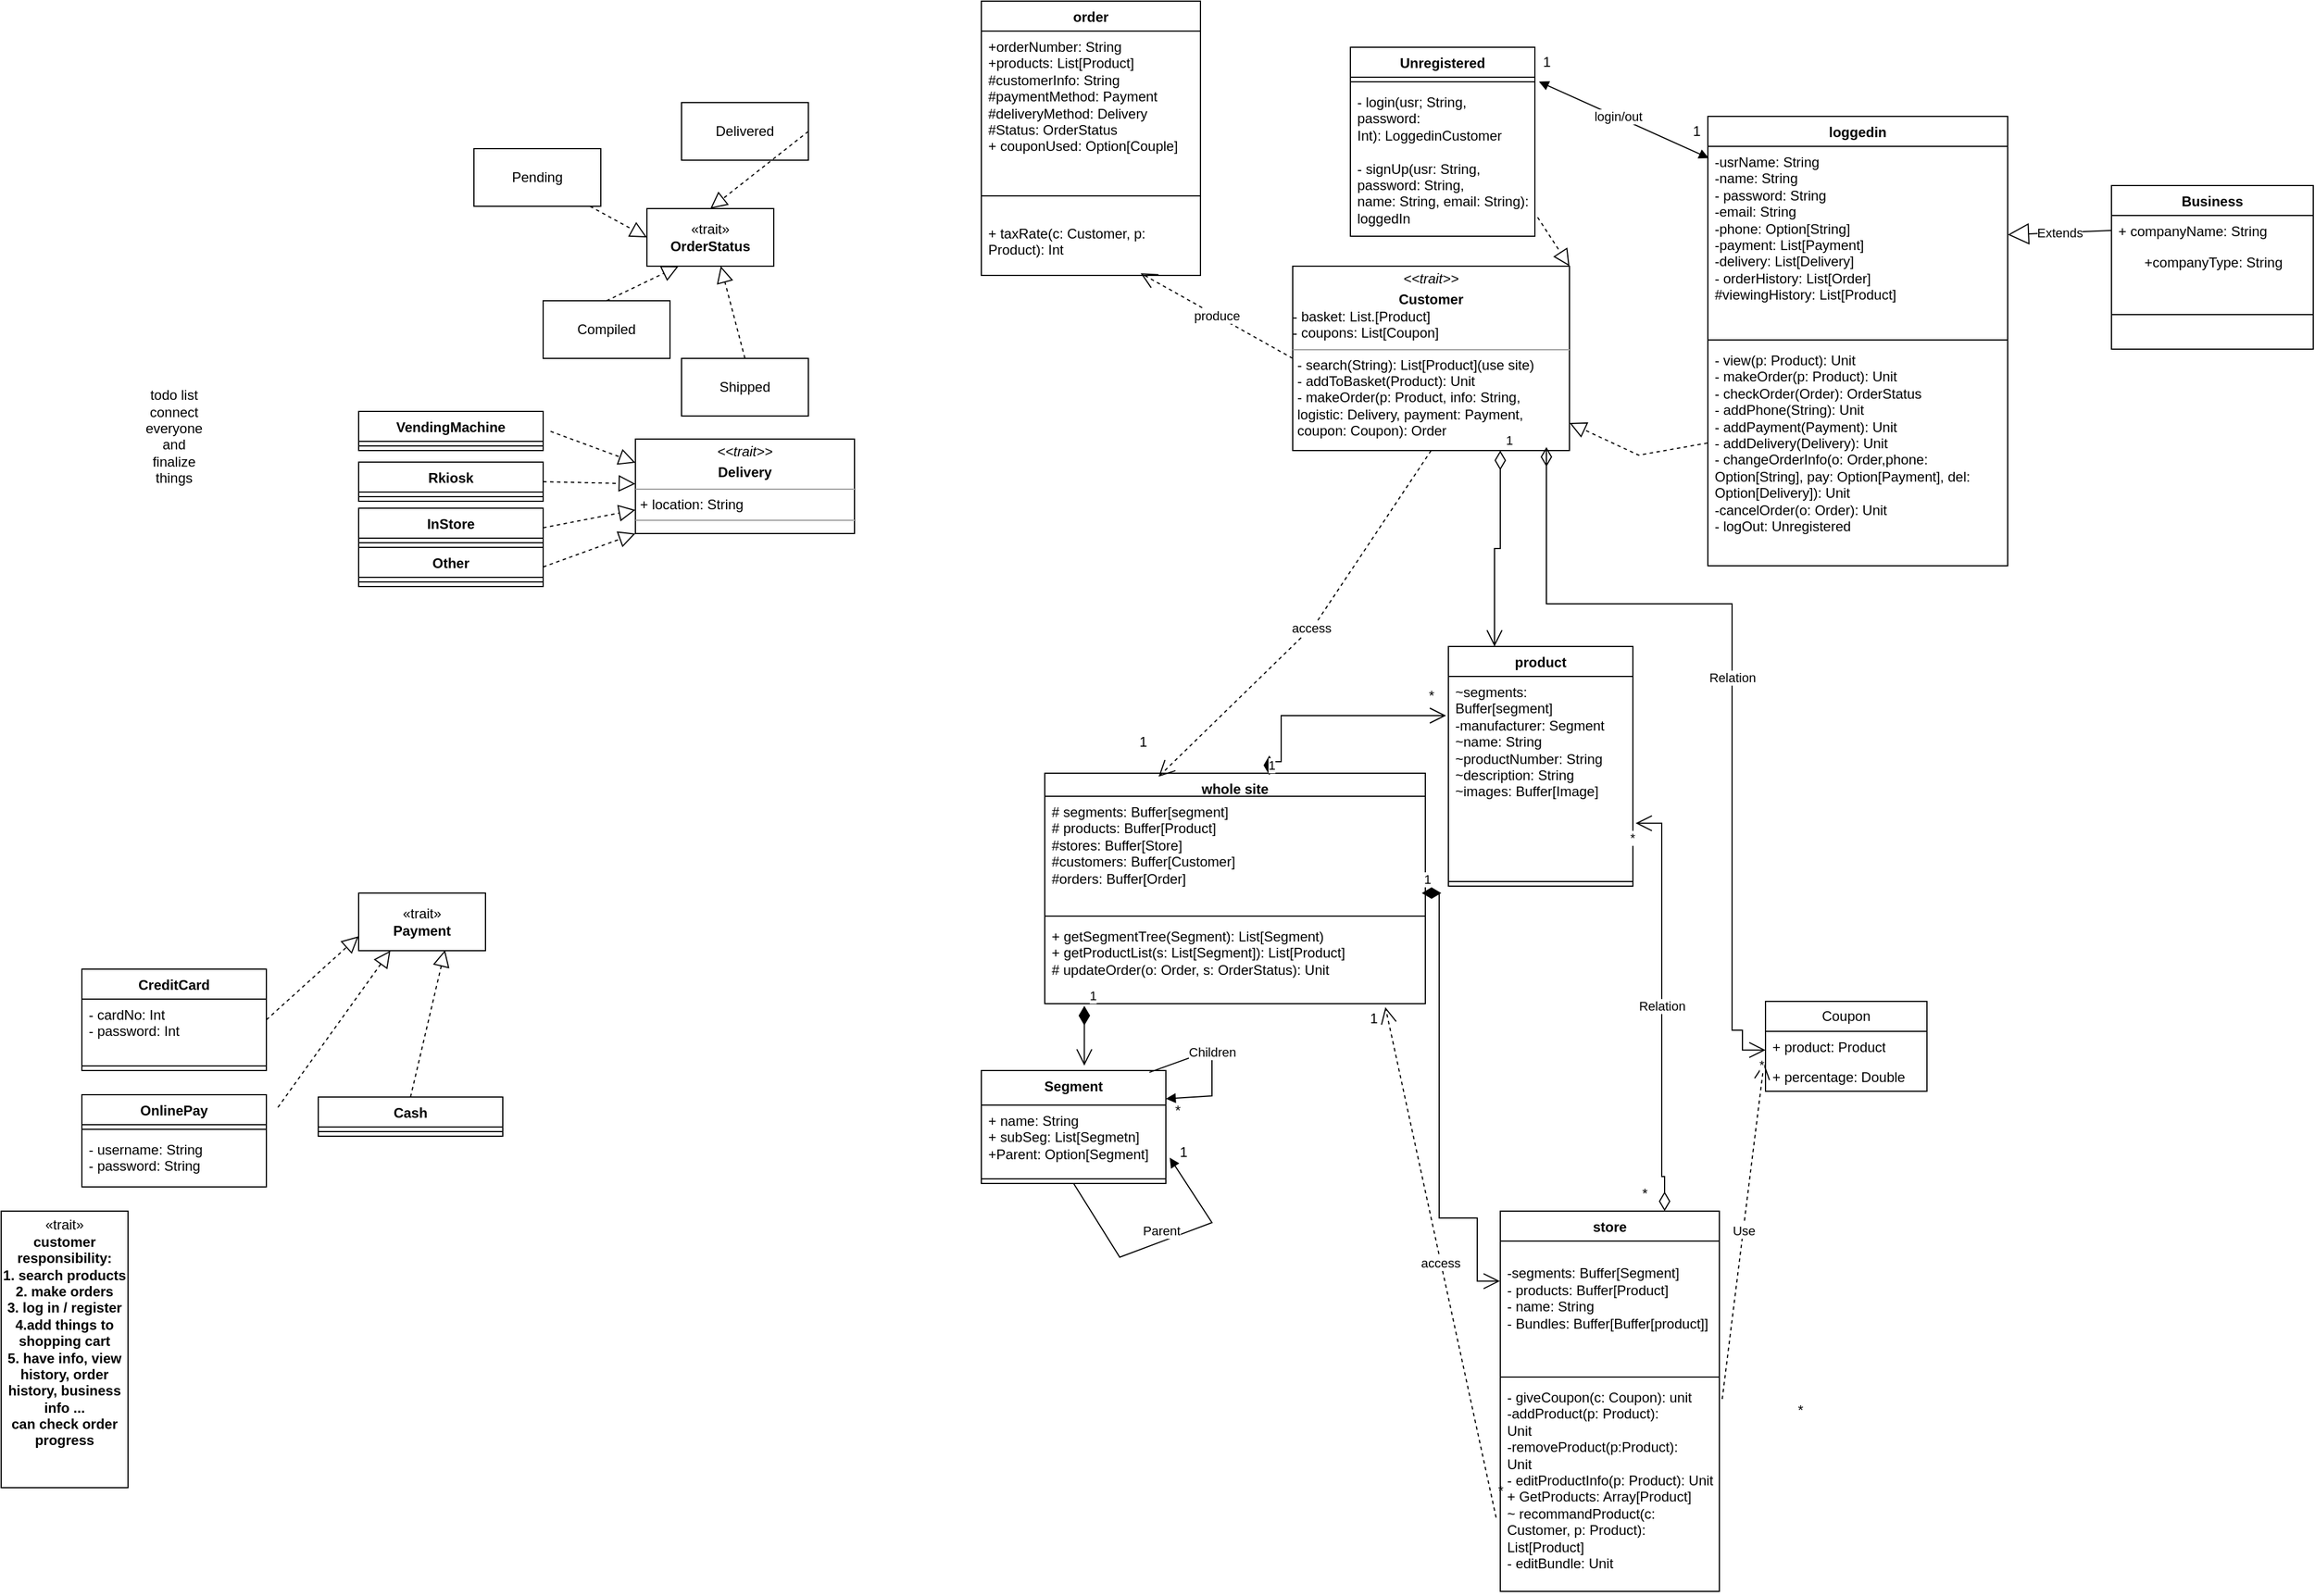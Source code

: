 <mxfile version="23.1.0" type="github">
  <diagram name="Page-1" id="AQnmTH0_qh68zYkQemqw">
    <mxGraphModel dx="1686" dy="1806" grid="1" gridSize="10" guides="1" tooltips="1" connect="1" arrows="1" fold="1" page="1" pageScale="1" pageWidth="850" pageHeight="1400" math="0" shadow="0">
      <root>
        <mxCell id="0" />
        <mxCell id="1" parent="0" />
        <mxCell id="zyU8qcK_vowsJ__0V0aZ-6" value="whole site" style="swimlane;fontStyle=1;align=center;verticalAlign=top;childLayout=stackLayout;horizontal=1;startSize=20;horizontalStack=0;resizeParent=1;resizeParentMax=0;resizeLast=0;collapsible=1;marginBottom=0;whiteSpace=wrap;html=1;" parent="1" vertex="1">
          <mxGeometry x="75" y="370" width="330" height="200" as="geometry" />
        </mxCell>
        <mxCell id="zyU8qcK_vowsJ__0V0aZ-7" value="&lt;div&gt;# segments: Buffer[segment]&lt;/div&gt;&lt;div&gt;# products: Buffer[Product]&lt;/div&gt;&lt;div&gt;#stores: Buffer[Store]&lt;/div&gt;&lt;div&gt;#customers: Buffer[Customer]&lt;/div&gt;&lt;div&gt;#orders: Buffer[Order]&lt;br&gt;&lt;/div&gt;&lt;div&gt;&lt;br&gt;&lt;/div&gt;&lt;div&gt;&lt;br&gt;&lt;/div&gt;&lt;div&gt;&lt;br&gt;&lt;/div&gt;" style="text;strokeColor=none;fillColor=none;align=left;verticalAlign=top;spacingLeft=4;spacingRight=4;overflow=hidden;rotatable=0;points=[[0,0.5],[1,0.5]];portConstraint=eastwest;whiteSpace=wrap;html=1;" parent="zyU8qcK_vowsJ__0V0aZ-6" vertex="1">
          <mxGeometry y="20" width="330" height="100" as="geometry" />
        </mxCell>
        <mxCell id="zyU8qcK_vowsJ__0V0aZ-8" value="" style="line;strokeWidth=1;fillColor=none;align=left;verticalAlign=middle;spacingTop=-1;spacingLeft=3;spacingRight=3;rotatable=0;labelPosition=right;points=[];portConstraint=eastwest;strokeColor=inherit;" parent="zyU8qcK_vowsJ__0V0aZ-6" vertex="1">
          <mxGeometry y="120" width="330" height="8" as="geometry" />
        </mxCell>
        <mxCell id="zyU8qcK_vowsJ__0V0aZ-9" value="&lt;div&gt;+ getSegmentTree(Segment): List[Segment)&lt;/div&gt;&lt;div&gt;+ getProductList(s: List[Segment]): List[Product]&lt;/div&gt;&lt;div&gt;# updateOrder(o: Order, s: OrderStatus): Unit&lt;/div&gt;&lt;div&gt;&lt;br&gt;&lt;/div&gt;&lt;div&gt;&lt;br&gt;&lt;/div&gt;" style="text;strokeColor=none;fillColor=none;align=left;verticalAlign=top;spacingLeft=4;spacingRight=4;overflow=hidden;rotatable=0;points=[[0,0.5],[1,0.5]];portConstraint=eastwest;whiteSpace=wrap;html=1;" parent="zyU8qcK_vowsJ__0V0aZ-6" vertex="1">
          <mxGeometry y="128" width="330" height="72" as="geometry" />
        </mxCell>
        <mxCell id="zyU8qcK_vowsJ__0V0aZ-10" value="&lt;div&gt;«trait»&lt;/div&gt;&lt;div&gt;&lt;b&gt;customer&lt;/b&gt;&lt;/div&gt;&lt;div&gt;&lt;b&gt;responsibility:&lt;/b&gt;&lt;/div&gt;&lt;div&gt;&lt;b&gt;1. search products&lt;/b&gt;&lt;/div&gt;&lt;div&gt;&lt;b&gt;2. make orders&lt;/b&gt;&lt;/div&gt;&lt;div&gt;&lt;b&gt;3. log in / register&lt;/b&gt;&lt;/div&gt;&lt;div&gt;&lt;b&gt;4.add things to shopping cart&lt;/b&gt;&lt;/div&gt;&lt;div&gt;&lt;b&gt;5. have info, view history, order history, business info ...&lt;br&gt;&lt;/b&gt;&lt;/div&gt;&lt;div&gt;&lt;b&gt;can check order progress&lt;br&gt;&lt;/b&gt;&lt;/div&gt;&lt;div&gt;&lt;b&gt;&lt;br&gt;&lt;/b&gt;&lt;/div&gt;&lt;div&gt;&lt;b&gt;&lt;br&gt;&lt;/b&gt;&lt;/div&gt;" style="html=1;whiteSpace=wrap;" parent="1" vertex="1">
          <mxGeometry x="-830" y="750" width="110" height="240" as="geometry" />
        </mxCell>
        <mxCell id="zyU8qcK_vowsJ__0V0aZ-16" value="loggedin " style="swimlane;fontStyle=1;align=center;verticalAlign=top;childLayout=stackLayout;horizontal=1;startSize=26;horizontalStack=0;resizeParent=1;resizeParentMax=0;resizeLast=0;collapsible=1;marginBottom=0;whiteSpace=wrap;html=1;" parent="1" vertex="1">
          <mxGeometry x="650" y="-200" width="260" height="390" as="geometry" />
        </mxCell>
        <mxCell id="zyU8qcK_vowsJ__0V0aZ-17" value="&lt;div&gt;-usrName: String&lt;/div&gt;&lt;div&gt;-name: String&lt;/div&gt;&lt;div&gt;- password: String&lt;/div&gt;&lt;div&gt;-email: String&lt;/div&gt;&lt;div&gt;-phone: Option[String]&lt;/div&gt;&lt;div&gt;-payment: List[Payment]&lt;/div&gt;&lt;div&gt;-delivery: List[Delivery]&lt;/div&gt;&lt;div&gt;- orderHistory: List[Order]&lt;/div&gt;&lt;div&gt;#viewingHistory: List[Product]&lt;/div&gt;&lt;div&gt;&lt;br&gt;&lt;/div&gt;&lt;div&gt;&lt;br&gt;&lt;/div&gt;" style="text;strokeColor=none;fillColor=none;align=left;verticalAlign=top;spacingLeft=4;spacingRight=4;overflow=hidden;rotatable=0;points=[[0,0.5],[1,0.5]];portConstraint=eastwest;whiteSpace=wrap;html=1;" parent="zyU8qcK_vowsJ__0V0aZ-16" vertex="1">
          <mxGeometry y="26" width="260" height="164" as="geometry" />
        </mxCell>
        <mxCell id="zyU8qcK_vowsJ__0V0aZ-18" value="" style="line;strokeWidth=1;fillColor=none;align=left;verticalAlign=middle;spacingTop=-1;spacingLeft=3;spacingRight=3;rotatable=0;labelPosition=right;points=[];portConstraint=eastwest;strokeColor=inherit;" parent="zyU8qcK_vowsJ__0V0aZ-16" vertex="1">
          <mxGeometry y="190" width="260" height="8" as="geometry" />
        </mxCell>
        <mxCell id="zyU8qcK_vowsJ__0V0aZ-19" value="&lt;div&gt;- view(p: Product): Unit&lt;/div&gt;&lt;div&gt;- makeOrder(p: Product): Unit&lt;/div&gt;&lt;div&gt;- checkOrder(Order): OrderStatus&lt;/div&gt;&lt;div&gt;- addPhone(String): Unit&lt;/div&gt;&lt;div&gt;- addPayment(Payment): Unit&lt;/div&gt;&lt;div&gt;- addDelivery(Delivery): Unit&lt;/div&gt;&lt;div&gt;- changeOrderInfo(o: Order,phone: Option[String], pay: Option[Payment], del: Option[Delivery]): Unit&lt;/div&gt;&lt;div&gt;-cancelOrder(o: Order): Unit&lt;/div&gt;&lt;div&gt;- logOut: Unregistered&lt;/div&gt;&lt;div&gt;&lt;br&gt;&lt;/div&gt;" style="text;strokeColor=none;fillColor=none;align=left;verticalAlign=top;spacingLeft=4;spacingRight=4;overflow=hidden;rotatable=0;points=[[0,0.5],[1,0.5]];portConstraint=eastwest;whiteSpace=wrap;html=1;" parent="zyU8qcK_vowsJ__0V0aZ-16" vertex="1">
          <mxGeometry y="198" width="260" height="192" as="geometry" />
        </mxCell>
        <mxCell id="zyU8qcK_vowsJ__0V0aZ-30" value="" style="endArrow=block;dashed=1;endFill=0;endSize=12;html=1;rounded=0;exitX=-0.001;exitY=0.445;exitDx=0;exitDy=0;exitPerimeter=0;" parent="1" source="zyU8qcK_vowsJ__0V0aZ-19" target="l1AVWMya2zjhXVuBxQVU-1" edge="1">
          <mxGeometry width="160" relative="1" as="geometry">
            <mxPoint x="330" y="480" as="sourcePoint" />
            <mxPoint x="490" y="480" as="targetPoint" />
            <Array as="points">
              <mxPoint x="590" y="94" />
            </Array>
          </mxGeometry>
        </mxCell>
        <mxCell id="zyU8qcK_vowsJ__0V0aZ-32" value="" style="endArrow=block;dashed=1;endFill=0;endSize=12;html=1;rounded=0;exitX=1.015;exitY=0.874;exitDx=0;exitDy=0;entryX=1;entryY=0;entryDx=0;entryDy=0;exitPerimeter=0;" parent="1" source="UJjfvKdk2zLMUdunDecw-9" target="l1AVWMya2zjhXVuBxQVU-1" edge="1">
          <mxGeometry width="160" relative="1" as="geometry">
            <mxPoint x="224.5" y="400" as="sourcePoint" />
            <mxPoint x="130" y="302" as="targetPoint" />
            <Array as="points" />
          </mxGeometry>
        </mxCell>
        <mxCell id="zyU8qcK_vowsJ__0V0aZ-37" value="order" style="swimlane;fontStyle=1;align=center;verticalAlign=top;childLayout=stackLayout;horizontal=1;startSize=26;horizontalStack=0;resizeParent=1;resizeParentMax=0;resizeLast=0;collapsible=1;marginBottom=0;whiteSpace=wrap;html=1;" parent="1" vertex="1">
          <mxGeometry x="20" y="-300" width="190" height="238" as="geometry" />
        </mxCell>
        <mxCell id="zyU8qcK_vowsJ__0V0aZ-38" value="&lt;div&gt;+orderNumber: String&lt;/div&gt;&lt;div&gt;+products: List[Product]&lt;/div&gt;&lt;div&gt;#customerInfo: String&lt;/div&gt;&lt;div&gt;#paymentMethod: Payment&lt;/div&gt;&lt;div&gt;#deliveryMethod: Delivery&lt;/div&gt;&lt;div&gt;#Status: OrderStatus&lt;/div&gt;&lt;div&gt;+ couponUsed: Option[Couple]&lt;br&gt;&lt;/div&gt;" style="text;strokeColor=none;fillColor=none;align=left;verticalAlign=top;spacingLeft=4;spacingRight=4;overflow=hidden;rotatable=0;points=[[0,0.5],[1,0.5]];portConstraint=eastwest;whiteSpace=wrap;html=1;" parent="zyU8qcK_vowsJ__0V0aZ-37" vertex="1">
          <mxGeometry y="26" width="190" height="124" as="geometry" />
        </mxCell>
        <mxCell id="zyU8qcK_vowsJ__0V0aZ-39" value="" style="line;strokeWidth=1;fillColor=none;align=left;verticalAlign=middle;spacingTop=-1;spacingLeft=3;spacingRight=3;rotatable=0;labelPosition=right;points=[];portConstraint=eastwest;strokeColor=inherit;" parent="zyU8qcK_vowsJ__0V0aZ-37" vertex="1">
          <mxGeometry y="150" width="190" height="38" as="geometry" />
        </mxCell>
        <mxCell id="IBXywaZDef603kre99Gu-58" value="+ taxRate(c: Customer, p: Product): Int" style="text;strokeColor=none;fillColor=none;align=left;verticalAlign=top;spacingLeft=4;spacingRight=4;overflow=hidden;rotatable=0;points=[[0,0.5],[1,0.5]];portConstraint=eastwest;whiteSpace=wrap;html=1;" parent="zyU8qcK_vowsJ__0V0aZ-37" vertex="1">
          <mxGeometry y="188" width="190" height="50" as="geometry" />
        </mxCell>
        <mxCell id="zyU8qcK_vowsJ__0V0aZ-41" value="store" style="swimlane;fontStyle=1;align=center;verticalAlign=top;childLayout=stackLayout;horizontal=1;startSize=26;horizontalStack=0;resizeParent=1;resizeParentMax=0;resizeLast=0;collapsible=1;marginBottom=0;whiteSpace=wrap;html=1;" parent="1" vertex="1">
          <mxGeometry x="470" y="750" width="190" height="330" as="geometry" />
        </mxCell>
        <mxCell id="zyU8qcK_vowsJ__0V0aZ-42" value="&lt;br&gt;&lt;div&gt;-segments: Buffer[Segment]&lt;br&gt;&lt;/div&gt;&lt;div&gt;- products: Buffer[Product]&lt;/div&gt;&lt;div&gt;- name: String&lt;/div&gt;&lt;div&gt;- Bundles: Buffer[Buffer[product]]&lt;br&gt;&lt;/div&gt;&lt;div&gt;&lt;br&gt;&lt;/div&gt;" style="text;strokeColor=none;fillColor=none;align=left;verticalAlign=top;spacingLeft=4;spacingRight=4;overflow=hidden;rotatable=0;points=[[0,0.5],[1,0.5]];portConstraint=eastwest;whiteSpace=wrap;html=1;" parent="zyU8qcK_vowsJ__0V0aZ-41" vertex="1">
          <mxGeometry y="26" width="190" height="114" as="geometry" />
        </mxCell>
        <mxCell id="zyU8qcK_vowsJ__0V0aZ-43" value="" style="line;strokeWidth=1;fillColor=none;align=left;verticalAlign=middle;spacingTop=-1;spacingLeft=3;spacingRight=3;rotatable=0;labelPosition=right;points=[];portConstraint=eastwest;strokeColor=inherit;" parent="zyU8qcK_vowsJ__0V0aZ-41" vertex="1">
          <mxGeometry y="140" width="190" height="8" as="geometry" />
        </mxCell>
        <mxCell id="zyU8qcK_vowsJ__0V0aZ-44" value="&lt;div&gt;- giveCoupon(c: Coupon): unit&lt;/div&gt;&lt;div&gt;-addProduct(p: Product):&lt;/div&gt;&lt;div&gt;Unit&lt;/div&gt;&lt;div&gt;-removeProduct(p:Product):&lt;div&gt;Unit&lt;/div&gt;&lt;div&gt;- editProductInfo(p: Product): Unit&lt;/div&gt;&lt;div&gt;+ GetProducts: Array[Product]&lt;/div&gt;&lt;div&gt;~ recommandProduct(c: Customer, p: Product): List[Product]&lt;/div&gt;&lt;div&gt;- editBundle: Unit&lt;br&gt;&lt;/div&gt;&lt;/div&gt;" style="text;strokeColor=none;fillColor=none;align=left;verticalAlign=top;spacingLeft=4;spacingRight=4;overflow=hidden;rotatable=0;points=[[0,0.5],[1,0.5]];portConstraint=eastwest;whiteSpace=wrap;html=1;" parent="zyU8qcK_vowsJ__0V0aZ-41" vertex="1">
          <mxGeometry y="148" width="190" height="182" as="geometry" />
        </mxCell>
        <mxCell id="zyU8qcK_vowsJ__0V0aZ-46" value="product" style="swimlane;fontStyle=1;align=center;verticalAlign=top;childLayout=stackLayout;horizontal=1;startSize=26;horizontalStack=0;resizeParent=1;resizeParentMax=0;resizeLast=0;collapsible=1;marginBottom=0;whiteSpace=wrap;html=1;" parent="1" vertex="1">
          <mxGeometry x="425" y="260" width="160" height="208" as="geometry" />
        </mxCell>
        <mxCell id="zyU8qcK_vowsJ__0V0aZ-47" value="&lt;div&gt;~segments: Buffer[segment]&lt;/div&gt;&lt;div&gt;-manufacturer: Segment&lt;/div&gt;&lt;div&gt;~name: String&lt;/div&gt;&lt;div&gt;~productNumber: String&lt;/div&gt;&lt;div&gt;~description: String&lt;/div&gt;&lt;div&gt;~images: Buffer[Image]&lt;br&gt;&lt;/div&gt;&lt;div&gt;&lt;br&gt;&lt;/div&gt;&lt;div&gt;&lt;br&gt;&lt;/div&gt;&lt;div&gt;&lt;br&gt;&lt;/div&gt;" style="text;strokeColor=none;fillColor=none;align=left;verticalAlign=top;spacingLeft=4;spacingRight=4;overflow=hidden;rotatable=0;points=[[0,0.5],[1,0.5]];portConstraint=eastwest;whiteSpace=wrap;html=1;" parent="zyU8qcK_vowsJ__0V0aZ-46" vertex="1">
          <mxGeometry y="26" width="160" height="174" as="geometry" />
        </mxCell>
        <mxCell id="zyU8qcK_vowsJ__0V0aZ-48" value="" style="line;strokeWidth=1;fillColor=none;align=left;verticalAlign=middle;spacingTop=-1;spacingLeft=3;spacingRight=3;rotatable=0;labelPosition=right;points=[];portConstraint=eastwest;strokeColor=inherit;" parent="zyU8qcK_vowsJ__0V0aZ-46" vertex="1">
          <mxGeometry y="200" width="160" height="8" as="geometry" />
        </mxCell>
        <mxCell id="IS-2n0-JCVYMvooGeg_X-7" value="Coupon" style="swimlane;fontStyle=0;childLayout=stackLayout;horizontal=1;startSize=26;fillColor=none;horizontalStack=0;resizeParent=1;resizeParentMax=0;resizeLast=0;collapsible=1;marginBottom=0;whiteSpace=wrap;html=1;" parent="1" vertex="1">
          <mxGeometry x="700" y="568" width="140" height="78" as="geometry" />
        </mxCell>
        <mxCell id="IS-2n0-JCVYMvooGeg_X-8" value="+ product: Product" style="text;strokeColor=none;fillColor=none;align=left;verticalAlign=top;spacingLeft=4;spacingRight=4;overflow=hidden;rotatable=0;points=[[0,0.5],[1,0.5]];portConstraint=eastwest;whiteSpace=wrap;html=1;" parent="IS-2n0-JCVYMvooGeg_X-7" vertex="1">
          <mxGeometry y="26" width="140" height="26" as="geometry" />
        </mxCell>
        <mxCell id="IS-2n0-JCVYMvooGeg_X-9" value="+ percentage: Double" style="text;strokeColor=none;fillColor=none;align=left;verticalAlign=top;spacingLeft=4;spacingRight=4;overflow=hidden;rotatable=0;points=[[0,0.5],[1,0.5]];portConstraint=eastwest;whiteSpace=wrap;html=1;" parent="IS-2n0-JCVYMvooGeg_X-7" vertex="1">
          <mxGeometry y="52" width="140" height="26" as="geometry" />
        </mxCell>
        <mxCell id="IS-2n0-JCVYMvooGeg_X-11" value="Use" style="endArrow=open;endSize=12;dashed=1;html=1;rounded=0;exitX=1.013;exitY=0.083;exitDx=0;exitDy=0;exitPerimeter=0;entryX=-0.009;entryY=0.059;entryDx=0;entryDy=0;entryPerimeter=0;" parent="1" source="zyU8qcK_vowsJ__0V0aZ-44" target="IS-2n0-JCVYMvooGeg_X-9" edge="1">
          <mxGeometry width="160" relative="1" as="geometry">
            <mxPoint x="853.04" y="952.976" as="sourcePoint" />
            <mxPoint x="760" y="760" as="targetPoint" />
            <Array as="points" />
          </mxGeometry>
        </mxCell>
        <mxCell id="IS-2n0-JCVYMvooGeg_X-14" value="Segment" style="swimlane;fontStyle=1;align=center;verticalAlign=top;childLayout=stackLayout;horizontal=1;startSize=30;horizontalStack=0;resizeParent=1;resizeParentMax=0;resizeLast=0;collapsible=1;marginBottom=0;whiteSpace=wrap;html=1;" parent="1" vertex="1">
          <mxGeometry x="20" y="628" width="160" height="98" as="geometry" />
        </mxCell>
        <mxCell id="IS-2n0-JCVYMvooGeg_X-15" value="&lt;div&gt;+ name: String&lt;/div&gt;&lt;div&gt;+ subSeg: List[Segmetn]&lt;/div&gt;&lt;div&gt;+Parent: Option[Segment]&lt;br&gt;&lt;/div&gt;&lt;div&gt;&lt;br&gt;&lt;/div&gt;" style="text;strokeColor=none;fillColor=none;align=left;verticalAlign=top;spacingLeft=4;spacingRight=4;overflow=hidden;rotatable=0;points=[[0,0.5],[1,0.5]];portConstraint=eastwest;whiteSpace=wrap;html=1;" parent="IS-2n0-JCVYMvooGeg_X-14" vertex="1">
          <mxGeometry y="30" width="160" height="60" as="geometry" />
        </mxCell>
        <mxCell id="IS-2n0-JCVYMvooGeg_X-16" value="" style="line;strokeWidth=1;fillColor=none;align=left;verticalAlign=middle;spacingTop=-1;spacingLeft=3;spacingRight=3;rotatable=0;labelPosition=right;points=[];portConstraint=eastwest;strokeColor=inherit;" parent="IS-2n0-JCVYMvooGeg_X-14" vertex="1">
          <mxGeometry y="90" width="160" height="8" as="geometry" />
        </mxCell>
        <mxCell id="IS-2n0-JCVYMvooGeg_X-17" value="+ method(type): type" style="text;strokeColor=none;fillColor=none;align=left;verticalAlign=top;spacingLeft=4;spacingRight=4;overflow=hidden;rotatable=0;points=[[0,0.5],[1,0.5]];portConstraint=eastwest;whiteSpace=wrap;html=1;" parent="IS-2n0-JCVYMvooGeg_X-14" vertex="1">
          <mxGeometry y="98" width="160" as="geometry" />
        </mxCell>
        <mxCell id="IBXywaZDef603kre99Gu-73" value="Parent" style="html=1;verticalAlign=bottom;endArrow=block;curved=0;rounded=0;exitX=0.5;exitY=1;exitDx=0;exitDy=0;entryX=1.021;entryY=0.761;entryDx=0;entryDy=0;entryPerimeter=0;" parent="IS-2n0-JCVYMvooGeg_X-14" source="IS-2n0-JCVYMvooGeg_X-14" target="IS-2n0-JCVYMvooGeg_X-15" edge="1">
          <mxGeometry width="80" relative="1" as="geometry">
            <mxPoint x="190" y="62" as="sourcePoint" />
            <mxPoint x="270" y="62" as="targetPoint" />
            <Array as="points">
              <mxPoint x="120" y="162" />
              <mxPoint x="200" y="132" />
            </Array>
          </mxGeometry>
        </mxCell>
        <mxCell id="l1AVWMya2zjhXVuBxQVU-1" value="&lt;p style=&quot;margin:0px;margin-top:4px;text-align:center;&quot;&gt;&lt;i&gt;&amp;lt;&amp;lt;trait&amp;gt;&amp;gt;&lt;/i&gt;&lt;/p&gt;&lt;p style=&quot;margin:0px;margin-top:4px;text-align:center;&quot;&gt;&lt;b&gt;Customer&lt;/b&gt;&lt;br&gt;&lt;/p&gt;&lt;div&gt;- basket: List.[Product]&lt;/div&gt;&lt;div&gt;- coupons: List[Coupon]&lt;br&gt;&lt;/div&gt;&lt;hr size=&quot;1&quot;&gt;&lt;p style=&quot;margin:0px;margin-left:4px;&quot;&gt;- search(String): List[Product](use site)&lt;br&gt;- addToBasket(Product): Unit&lt;/p&gt;&lt;p style=&quot;margin:0px;margin-left:4px;&quot;&gt;- makeOrder(p: Product, info: String, logistic: Delivery, payment: Payment, coupon: Coupon): Order&lt;/p&gt;&lt;p style=&quot;margin:0px;margin-left:4px;&quot;&gt;&lt;br&gt;&lt;/p&gt;&lt;p style=&quot;margin:0px;margin-left:4px;&quot;&gt;&lt;br&gt;&lt;/p&gt;&lt;p style=&quot;margin:0px;margin-left:4px;&quot;&gt;&lt;br&gt;&lt;/p&gt;" style="verticalAlign=top;align=left;overflow=fill;fontSize=12;fontFamily=Helvetica;html=1;whiteSpace=wrap;" parent="1" vertex="1">
          <mxGeometry x="290" y="-70" width="240" height="160" as="geometry" />
        </mxCell>
        <mxCell id="UJjfvKdk2zLMUdunDecw-6" value="Unregistered" style="swimlane;fontStyle=1;align=center;verticalAlign=top;childLayout=stackLayout;horizontal=1;startSize=26;horizontalStack=0;resizeParent=1;resizeParentMax=0;resizeLast=0;collapsible=1;marginBottom=0;whiteSpace=wrap;html=1;" parent="1" vertex="1">
          <mxGeometry x="340" y="-260" width="160" height="164" as="geometry" />
        </mxCell>
        <mxCell id="UJjfvKdk2zLMUdunDecw-8" value="" style="line;strokeWidth=1;fillColor=none;align=left;verticalAlign=middle;spacingTop=-1;spacingLeft=3;spacingRight=3;rotatable=0;labelPosition=right;points=[];portConstraint=eastwest;strokeColor=inherit;" parent="UJjfvKdk2zLMUdunDecw-6" vertex="1">
          <mxGeometry y="26" width="160" height="8" as="geometry" />
        </mxCell>
        <mxCell id="UJjfvKdk2zLMUdunDecw-9" value="&lt;div&gt;- login(usr; String, password: &lt;br&gt;&lt;/div&gt;&lt;div&gt;Int): LoggedinCustomer&lt;/div&gt;&lt;div&gt;&lt;br&gt;&lt;div&gt;- signUp(usr: String, password: String,&lt;/div&gt;&lt;div&gt;name: String, email: String):&lt;/div&gt;&lt;div&gt;loggedIn&lt;br&gt;&lt;/div&gt;&lt;/div&gt;" style="text;strokeColor=none;fillColor=none;align=left;verticalAlign=top;spacingLeft=4;spacingRight=4;overflow=hidden;rotatable=0;points=[[0,0.5],[1,0.5]];portConstraint=eastwest;whiteSpace=wrap;html=1;" parent="UJjfvKdk2zLMUdunDecw-6" vertex="1">
          <mxGeometry y="34" width="160" height="130" as="geometry" />
        </mxCell>
        <mxCell id="UJjfvKdk2zLMUdunDecw-11" value="Business" style="swimlane;fontStyle=1;align=center;verticalAlign=top;childLayout=stackLayout;horizontal=1;startSize=26;horizontalStack=0;resizeParent=1;resizeParentMax=0;resizeLast=0;collapsible=1;marginBottom=0;whiteSpace=wrap;html=1;" parent="1" vertex="1">
          <mxGeometry x="1000" y="-140" width="175" height="142" as="geometry" />
        </mxCell>
        <mxCell id="UJjfvKdk2zLMUdunDecw-12" value="&lt;div&gt;+ companyName: String&lt;/div&gt;&lt;div&gt;&lt;br&gt;&lt;/div&gt;" style="text;strokeColor=none;fillColor=none;align=left;verticalAlign=top;spacingLeft=4;spacingRight=4;overflow=hidden;rotatable=0;points=[[0,0.5],[1,0.5]];portConstraint=eastwest;whiteSpace=wrap;html=1;" parent="UJjfvKdk2zLMUdunDecw-11" vertex="1">
          <mxGeometry y="26" width="175" height="26" as="geometry" />
        </mxCell>
        <mxCell id="GRRwnN7GwBVFZV_j5aRY-16" value="+companyType: String" style="text;html=1;align=center;verticalAlign=middle;resizable=0;points=[];autosize=1;strokeColor=none;fillColor=none;" vertex="1" parent="UJjfvKdk2zLMUdunDecw-11">
          <mxGeometry y="52" width="175" height="30" as="geometry" />
        </mxCell>
        <mxCell id="UJjfvKdk2zLMUdunDecw-13" value="" style="line;strokeWidth=1;fillColor=none;align=left;verticalAlign=middle;spacingTop=-1;spacingLeft=3;spacingRight=3;rotatable=0;labelPosition=right;points=[];portConstraint=eastwest;strokeColor=inherit;" parent="UJjfvKdk2zLMUdunDecw-11" vertex="1">
          <mxGeometry y="82" width="175" height="60" as="geometry" />
        </mxCell>
        <mxCell id="UJjfvKdk2zLMUdunDecw-18" value="&lt;div&gt;todo list&lt;/div&gt;&lt;div&gt;connect everyone&lt;/div&gt;&lt;div&gt;and finalize things&lt;br&gt;&lt;/div&gt;&lt;div&gt;&lt;br&gt;&lt;/div&gt;" style="text;html=1;strokeColor=none;fillColor=none;align=center;verticalAlign=middle;whiteSpace=wrap;rounded=0;" parent="1" vertex="1">
          <mxGeometry x="-710" y="70" width="60" height="30" as="geometry" />
        </mxCell>
        <mxCell id="1hNqXwRyY_rF6zoTE-bg-4" value="&lt;div&gt;«trait»&lt;b&gt;&lt;br&gt;&lt;/b&gt;&lt;/div&gt;&lt;div&gt;&lt;b&gt;OrderStatus&lt;/b&gt;&lt;/div&gt;" style="html=1;whiteSpace=wrap;" parent="1" vertex="1">
          <mxGeometry x="-270" y="-120" width="110" height="50" as="geometry" />
        </mxCell>
        <mxCell id="1hNqXwRyY_rF6zoTE-bg-5" value="Pending" style="html=1;whiteSpace=wrap;" parent="1" vertex="1">
          <mxGeometry x="-420" y="-172" width="110" height="50" as="geometry" />
        </mxCell>
        <mxCell id="1hNqXwRyY_rF6zoTE-bg-6" value="Delivered" style="html=1;whiteSpace=wrap;" parent="1" vertex="1">
          <mxGeometry x="-240" y="-212" width="110" height="50" as="geometry" />
        </mxCell>
        <mxCell id="1hNqXwRyY_rF6zoTE-bg-7" value="Shipped" style="html=1;whiteSpace=wrap;" parent="1" vertex="1">
          <mxGeometry x="-240" y="10" width="110" height="50" as="geometry" />
        </mxCell>
        <mxCell id="1hNqXwRyY_rF6zoTE-bg-8" value="Compiled" style="html=1;whiteSpace=wrap;" parent="1" vertex="1">
          <mxGeometry x="-360" y="-40" width="110" height="50" as="geometry" />
        </mxCell>
        <mxCell id="1hNqXwRyY_rF6zoTE-bg-9" value="" style="endArrow=block;dashed=1;endFill=0;endSize=12;html=1;rounded=0;exitX=0.5;exitY=0;exitDx=0;exitDy=0;entryX=0.582;entryY=1;entryDx=0;entryDy=0;entryPerimeter=0;" parent="1" source="1hNqXwRyY_rF6zoTE-bg-7" target="1hNqXwRyY_rF6zoTE-bg-4" edge="1">
          <mxGeometry width="160" relative="1" as="geometry">
            <mxPoint x="-290" y="270" as="sourcePoint" />
            <mxPoint x="-130" y="270" as="targetPoint" />
          </mxGeometry>
        </mxCell>
        <mxCell id="1hNqXwRyY_rF6zoTE-bg-10" value="" style="endArrow=block;dashed=1;endFill=0;endSize=12;html=1;rounded=0;exitX=0.5;exitY=0;exitDx=0;exitDy=0;entryX=0.25;entryY=1;entryDx=0;entryDy=0;" parent="1" source="1hNqXwRyY_rF6zoTE-bg-8" target="1hNqXwRyY_rF6zoTE-bg-4" edge="1">
          <mxGeometry width="160" relative="1" as="geometry">
            <mxPoint x="-290" y="270" as="sourcePoint" />
            <mxPoint x="-130" y="270" as="targetPoint" />
            <Array as="points" />
          </mxGeometry>
        </mxCell>
        <mxCell id="1hNqXwRyY_rF6zoTE-bg-11" value="" style="endArrow=block;dashed=1;endFill=0;endSize=12;html=1;rounded=0;entryX=0;entryY=0.5;entryDx=0;entryDy=0;" parent="1" source="1hNqXwRyY_rF6zoTE-bg-5" edge="1" target="1hNqXwRyY_rF6zoTE-bg-4">
          <mxGeometry width="160" relative="1" as="geometry">
            <mxPoint x="-625" y="190" as="sourcePoint" />
            <mxPoint x="-470" y="185" as="targetPoint" />
          </mxGeometry>
        </mxCell>
        <mxCell id="1hNqXwRyY_rF6zoTE-bg-12" value="" style="endArrow=block;dashed=1;endFill=0;endSize=12;html=1;rounded=0;exitX=1;exitY=0.5;exitDx=0;exitDy=0;entryX=0.5;entryY=0;entryDx=0;entryDy=0;" parent="1" source="1hNqXwRyY_rF6zoTE-bg-6" target="1hNqXwRyY_rF6zoTE-bg-4" edge="1">
          <mxGeometry width="160" relative="1" as="geometry">
            <mxPoint x="-440" y="110" as="sourcePoint" />
            <mxPoint x="-280" y="110" as="targetPoint" />
            <Array as="points" />
          </mxGeometry>
        </mxCell>
        <mxCell id="IBXywaZDef603kre99Gu-2" value="&lt;p style=&quot;margin:0px;margin-top:4px;text-align:center;&quot;&gt;&lt;i&gt;&amp;lt;&amp;lt;trait&amp;gt;&amp;gt;&lt;/i&gt;&lt;b&gt;&lt;br&gt;&lt;/b&gt;&lt;/p&gt;&lt;p style=&quot;margin:0px;margin-top:4px;text-align:center;&quot;&gt;&lt;b&gt;Delivery&lt;/b&gt;&lt;br&gt;&lt;/p&gt;&lt;hr size=&quot;1&quot;&gt;&lt;p style=&quot;margin:0px;margin-left:4px;&quot;&gt;+ location: String&lt;/p&gt;&lt;hr size=&quot;1&quot;&gt;" style="verticalAlign=top;align=left;overflow=fill;fontSize=12;fontFamily=Helvetica;html=1;whiteSpace=wrap;" parent="1" vertex="1">
          <mxGeometry x="-280" y="80" width="190" height="82" as="geometry" />
        </mxCell>
        <mxCell id="IBXywaZDef603kre99Gu-8" value="Other" style="swimlane;fontStyle=1;align=center;verticalAlign=top;childLayout=stackLayout;horizontal=1;startSize=26;horizontalStack=0;resizeParent=1;resizeParentMax=0;resizeLast=0;collapsible=1;marginBottom=0;whiteSpace=wrap;html=1;" parent="1" vertex="1">
          <mxGeometry x="-520" y="174" width="160" height="34" as="geometry" />
        </mxCell>
        <mxCell id="IBXywaZDef603kre99Gu-10" value="" style="line;strokeWidth=1;fillColor=none;align=left;verticalAlign=middle;spacingTop=-1;spacingLeft=3;spacingRight=3;rotatable=0;labelPosition=right;points=[];portConstraint=eastwest;strokeColor=inherit;" parent="IBXywaZDef603kre99Gu-8" vertex="1">
          <mxGeometry y="26" width="160" height="8" as="geometry" />
        </mxCell>
        <mxCell id="IBXywaZDef603kre99Gu-12" value="Rkiosk" style="swimlane;fontStyle=1;align=center;verticalAlign=top;childLayout=stackLayout;horizontal=1;startSize=26;horizontalStack=0;resizeParent=1;resizeParentMax=0;resizeLast=0;collapsible=1;marginBottom=0;whiteSpace=wrap;html=1;" parent="1" vertex="1">
          <mxGeometry x="-520" y="100" width="160" height="34" as="geometry" />
        </mxCell>
        <mxCell id="IBXywaZDef603kre99Gu-14" value="" style="line;strokeWidth=1;fillColor=none;align=left;verticalAlign=middle;spacingTop=-1;spacingLeft=3;spacingRight=3;rotatable=0;labelPosition=right;points=[];portConstraint=eastwest;strokeColor=inherit;" parent="IBXywaZDef603kre99Gu-12" vertex="1">
          <mxGeometry y="26" width="160" height="8" as="geometry" />
        </mxCell>
        <mxCell id="IBXywaZDef603kre99Gu-16" value="VendingMachine" style="swimlane;fontStyle=1;align=center;verticalAlign=top;childLayout=stackLayout;horizontal=1;startSize=26;horizontalStack=0;resizeParent=1;resizeParentMax=0;resizeLast=0;collapsible=1;marginBottom=0;whiteSpace=wrap;html=1;" parent="1" vertex="1">
          <mxGeometry x="-520" y="56" width="160" height="34" as="geometry" />
        </mxCell>
        <mxCell id="IBXywaZDef603kre99Gu-18" value="" style="line;strokeWidth=1;fillColor=none;align=left;verticalAlign=middle;spacingTop=-1;spacingLeft=3;spacingRight=3;rotatable=0;labelPosition=right;points=[];portConstraint=eastwest;strokeColor=inherit;" parent="IBXywaZDef603kre99Gu-16" vertex="1">
          <mxGeometry y="26" width="160" height="8" as="geometry" />
        </mxCell>
        <mxCell id="IBXywaZDef603kre99Gu-20" value="InStore" style="swimlane;fontStyle=1;align=center;verticalAlign=top;childLayout=stackLayout;horizontal=1;startSize=26;horizontalStack=0;resizeParent=1;resizeParentMax=0;resizeLast=0;collapsible=1;marginBottom=0;whiteSpace=wrap;html=1;" parent="1" vertex="1">
          <mxGeometry x="-520" y="140" width="160" height="34" as="geometry" />
        </mxCell>
        <mxCell id="IBXywaZDef603kre99Gu-22" value="" style="line;strokeWidth=1;fillColor=none;align=left;verticalAlign=middle;spacingTop=-1;spacingLeft=3;spacingRight=3;rotatable=0;labelPosition=right;points=[];portConstraint=eastwest;strokeColor=inherit;" parent="IBXywaZDef603kre99Gu-20" vertex="1">
          <mxGeometry y="26" width="160" height="8" as="geometry" />
        </mxCell>
        <mxCell id="IBXywaZDef603kre99Gu-25" value="" style="endArrow=block;dashed=1;endFill=0;endSize=12;html=1;rounded=0;exitX=1.04;exitY=0.51;exitDx=0;exitDy=0;exitPerimeter=0;entryX=0;entryY=0.25;entryDx=0;entryDy=0;" parent="1" source="IBXywaZDef603kre99Gu-16" target="IBXywaZDef603kre99Gu-2" edge="1">
          <mxGeometry width="160" relative="1" as="geometry">
            <mxPoint x="-460" y="340" as="sourcePoint" />
            <mxPoint x="-300" y="340" as="targetPoint" />
          </mxGeometry>
        </mxCell>
        <mxCell id="IBXywaZDef603kre99Gu-27" value="" style="endArrow=block;dashed=1;endFill=0;endSize=12;html=1;rounded=0;exitX=1;exitY=0.5;exitDx=0;exitDy=0;entryX=0;entryY=1;entryDx=0;entryDy=0;" parent="1" source="IBXywaZDef603kre99Gu-8" target="IBXywaZDef603kre99Gu-2" edge="1">
          <mxGeometry width="160" relative="1" as="geometry">
            <mxPoint x="-460" y="340" as="sourcePoint" />
            <mxPoint x="-300" y="340" as="targetPoint" />
          </mxGeometry>
        </mxCell>
        <mxCell id="IBXywaZDef603kre99Gu-28" value="" style="endArrow=block;dashed=1;endFill=0;endSize=12;html=1;rounded=0;entryX=0;entryY=0.75;entryDx=0;entryDy=0;exitX=1;exitY=0.5;exitDx=0;exitDy=0;" parent="1" target="IBXywaZDef603kre99Gu-2" edge="1" source="IBXywaZDef603kre99Gu-20">
          <mxGeometry width="160" relative="1" as="geometry">
            <mxPoint x="-610" y="420" as="sourcePoint" />
            <mxPoint x="-300" y="340" as="targetPoint" />
          </mxGeometry>
        </mxCell>
        <mxCell id="IBXywaZDef603kre99Gu-29" value="" style="endArrow=block;dashed=1;endFill=0;endSize=12;html=1;rounded=0;exitX=1;exitY=0.5;exitDx=0;exitDy=0;" parent="1" source="IBXywaZDef603kre99Gu-12" target="IBXywaZDef603kre99Gu-2" edge="1">
          <mxGeometry width="160" relative="1" as="geometry">
            <mxPoint x="-460" y="340" as="sourcePoint" />
            <mxPoint x="-300" y="340" as="targetPoint" />
          </mxGeometry>
        </mxCell>
        <mxCell id="IBXywaZDef603kre99Gu-30" value="&lt;div&gt;«trait»&lt;b&gt;&lt;br&gt;&lt;/b&gt;&lt;/div&gt;&lt;div&gt;&lt;b&gt;Payment&lt;/b&gt;&lt;/div&gt;" style="html=1;whiteSpace=wrap;" parent="1" vertex="1">
          <mxGeometry x="-520" y="474" width="110" height="50" as="geometry" />
        </mxCell>
        <mxCell id="IBXywaZDef603kre99Gu-31" value="CreditCard" style="swimlane;fontStyle=1;align=center;verticalAlign=top;childLayout=stackLayout;horizontal=1;startSize=26;horizontalStack=0;resizeParent=1;resizeParentMax=0;resizeLast=0;collapsible=1;marginBottom=0;whiteSpace=wrap;html=1;" parent="1" vertex="1">
          <mxGeometry x="-760" y="540" width="160" height="88" as="geometry" />
        </mxCell>
        <mxCell id="IBXywaZDef603kre99Gu-32" value="&lt;div&gt;- cardNo: Int&lt;/div&gt;&lt;div&gt;- password: Int&lt;br&gt;&lt;/div&gt;" style="text;strokeColor=none;fillColor=none;align=left;verticalAlign=top;spacingLeft=4;spacingRight=4;overflow=hidden;rotatable=0;points=[[0,0.5],[1,0.5]];portConstraint=eastwest;whiteSpace=wrap;html=1;" parent="IBXywaZDef603kre99Gu-31" vertex="1">
          <mxGeometry y="26" width="160" height="54" as="geometry" />
        </mxCell>
        <mxCell id="IBXywaZDef603kre99Gu-33" value="" style="line;strokeWidth=1;fillColor=none;align=left;verticalAlign=middle;spacingTop=-1;spacingLeft=3;spacingRight=3;rotatable=0;labelPosition=right;points=[];portConstraint=eastwest;strokeColor=inherit;" parent="IBXywaZDef603kre99Gu-31" vertex="1">
          <mxGeometry y="80" width="160" height="8" as="geometry" />
        </mxCell>
        <mxCell id="IBXywaZDef603kre99Gu-36" value="Cash" style="swimlane;fontStyle=1;align=center;verticalAlign=top;childLayout=stackLayout;horizontal=1;startSize=26;horizontalStack=0;resizeParent=1;resizeParentMax=0;resizeLast=0;collapsible=1;marginBottom=0;whiteSpace=wrap;html=1;" parent="1" vertex="1">
          <mxGeometry x="-555" y="651" width="160" height="34" as="geometry" />
        </mxCell>
        <mxCell id="IBXywaZDef603kre99Gu-38" value="" style="line;strokeWidth=1;fillColor=none;align=left;verticalAlign=middle;spacingTop=-1;spacingLeft=3;spacingRight=3;rotatable=0;labelPosition=right;points=[];portConstraint=eastwest;strokeColor=inherit;" parent="IBXywaZDef603kre99Gu-36" vertex="1">
          <mxGeometry y="26" width="160" height="8" as="geometry" />
        </mxCell>
        <mxCell id="IBXywaZDef603kre99Gu-44" value="OnlinePay" style="swimlane;fontStyle=1;align=center;verticalAlign=top;childLayout=stackLayout;horizontal=1;startSize=26;horizontalStack=0;resizeParent=1;resizeParentMax=0;resizeLast=0;collapsible=1;marginBottom=0;whiteSpace=wrap;html=1;" parent="1" vertex="1">
          <mxGeometry x="-760" y="649" width="160" height="80" as="geometry" />
        </mxCell>
        <mxCell id="IBXywaZDef603kre99Gu-46" value="" style="line;strokeWidth=1;fillColor=none;align=left;verticalAlign=middle;spacingTop=-1;spacingLeft=3;spacingRight=3;rotatable=0;labelPosition=right;points=[];portConstraint=eastwest;strokeColor=inherit;" parent="IBXywaZDef603kre99Gu-44" vertex="1">
          <mxGeometry y="26" width="160" height="8" as="geometry" />
        </mxCell>
        <mxCell id="IBXywaZDef603kre99Gu-47" value="&lt;div&gt;- username: String&lt;/div&gt;&lt;div&gt;- password: String&lt;br&gt;&lt;/div&gt;" style="text;strokeColor=none;fillColor=none;align=left;verticalAlign=top;spacingLeft=4;spacingRight=4;overflow=hidden;rotatable=0;points=[[0,0.5],[1,0.5]];portConstraint=eastwest;whiteSpace=wrap;html=1;" parent="IBXywaZDef603kre99Gu-44" vertex="1">
          <mxGeometry y="34" width="160" height="46" as="geometry" />
        </mxCell>
        <mxCell id="IBXywaZDef603kre99Gu-50" value="" style="endArrow=block;dashed=1;endFill=0;endSize=12;html=1;rounded=0;entryX=0.25;entryY=1;entryDx=0;entryDy=0;" parent="1" target="IBXywaZDef603kre99Gu-30" edge="1">
          <mxGeometry width="160" relative="1" as="geometry">
            <mxPoint x="-590" y="660" as="sourcePoint" />
            <mxPoint x="-300" y="560" as="targetPoint" />
          </mxGeometry>
        </mxCell>
        <mxCell id="IBXywaZDef603kre99Gu-51" value="" style="endArrow=block;dashed=1;endFill=0;endSize=12;html=1;rounded=0;exitX=0.5;exitY=0;exitDx=0;exitDy=0;entryX=0.681;entryY=0.989;entryDx=0;entryDy=0;entryPerimeter=0;" parent="1" source="IBXywaZDef603kre99Gu-36" target="IBXywaZDef603kre99Gu-30" edge="1">
          <mxGeometry width="160" relative="1" as="geometry">
            <mxPoint x="-460" y="560" as="sourcePoint" />
            <mxPoint x="-300" y="560" as="targetPoint" />
          </mxGeometry>
        </mxCell>
        <mxCell id="IBXywaZDef603kre99Gu-52" value="" style="endArrow=block;dashed=1;endFill=0;endSize=12;html=1;rounded=0;exitX=1;exitY=0.5;exitDx=0;exitDy=0;entryX=0;entryY=0.75;entryDx=0;entryDy=0;" parent="1" source="IBXywaZDef603kre99Gu-31" target="IBXywaZDef603kre99Gu-30" edge="1">
          <mxGeometry width="160" relative="1" as="geometry">
            <mxPoint x="-460" y="560" as="sourcePoint" />
            <mxPoint x="-300" y="560" as="targetPoint" />
          </mxGeometry>
        </mxCell>
        <mxCell id="IBXywaZDef603kre99Gu-67" value="1" style="endArrow=open;html=1;endSize=12;startArrow=diamondThin;startSize=14;startFill=1;edgeStyle=orthogonalEdgeStyle;align=left;verticalAlign=bottom;rounded=0;exitX=1.013;exitY=0.936;exitDx=0;exitDy=0;exitPerimeter=0;entryX=-0.002;entryY=0.305;entryDx=0;entryDy=0;entryPerimeter=0;" parent="1" target="zyU8qcK_vowsJ__0V0aZ-42" edge="1">
          <mxGeometry x="-1" y="3" relative="1" as="geometry">
            <mxPoint x="401.91" y="474.0" as="sourcePoint" />
            <mxPoint x="449.88" y="745.558" as="targetPoint" />
            <Array as="points">
              <mxPoint x="417" y="474" />
              <mxPoint x="417" y="756" />
              <mxPoint x="450" y="756" />
              <mxPoint x="450" y="811" />
            </Array>
          </mxGeometry>
        </mxCell>
        <mxCell id="IBXywaZDef603kre99Gu-68" value="*" style="text;html=1;align=center;verticalAlign=middle;resizable=0;points=[];autosize=1;strokeColor=none;fillColor=none;" parent="1" vertex="1">
          <mxGeometry x="580" y="720" width="30" height="30" as="geometry" />
        </mxCell>
        <mxCell id="IBXywaZDef603kre99Gu-69" value="&lt;div&gt;access&lt;/div&gt;" style="endArrow=open;endSize=12;dashed=1;html=1;rounded=0;exitX=-0.019;exitY=0.648;exitDx=0;exitDy=0;exitPerimeter=0;entryX=0.895;entryY=1.042;entryDx=0;entryDy=0;entryPerimeter=0;" parent="1" source="zyU8qcK_vowsJ__0V0aZ-44" target="zyU8qcK_vowsJ__0V0aZ-9" edge="1">
          <mxGeometry width="160" relative="1" as="geometry">
            <mxPoint x="350" y="690" as="sourcePoint" />
            <mxPoint x="510" y="690" as="targetPoint" />
          </mxGeometry>
        </mxCell>
        <mxCell id="IBXywaZDef603kre99Gu-72" value="1" style="endArrow=open;html=1;endSize=12;startArrow=diamondThin;startSize=14;startFill=1;edgeStyle=orthogonalEdgeStyle;align=left;verticalAlign=bottom;rounded=0;entryX=0.558;entryY=-0.044;entryDx=0;entryDy=0;entryPerimeter=0;exitX=0.104;exitY=1.026;exitDx=0;exitDy=0;exitPerimeter=0;" parent="1" source="zyU8qcK_vowsJ__0V0aZ-9" target="IS-2n0-JCVYMvooGeg_X-14" edge="1">
          <mxGeometry x="-1" y="3" relative="1" as="geometry">
            <mxPoint x="30" y="570" as="sourcePoint" />
            <mxPoint x="190" y="570" as="targetPoint" />
            <Array as="points">
              <mxPoint x="109" y="590" />
              <mxPoint x="109" y="590" />
            </Array>
          </mxGeometry>
        </mxCell>
        <mxCell id="IBXywaZDef603kre99Gu-74" value="1" style="text;html=1;align=center;verticalAlign=middle;resizable=0;points=[];autosize=1;strokeColor=none;fillColor=none;" parent="1" vertex="1">
          <mxGeometry x="180" y="684" width="30" height="30" as="geometry" />
        </mxCell>
        <mxCell id="IBXywaZDef603kre99Gu-75" value="Children" style="html=1;verticalAlign=bottom;endArrow=block;curved=0;rounded=0;exitX=0.911;exitY=0.016;exitDx=0;exitDy=0;exitPerimeter=0;entryX=1;entryY=0.25;entryDx=0;entryDy=0;" parent="1" source="IS-2n0-JCVYMvooGeg_X-14" target="IS-2n0-JCVYMvooGeg_X-14" edge="1">
          <mxGeometry width="80" relative="1" as="geometry">
            <mxPoint x="210" y="690" as="sourcePoint" />
            <mxPoint x="180" y="670" as="targetPoint" />
            <Array as="points">
              <mxPoint x="220" y="610" />
              <mxPoint x="220" y="650" />
            </Array>
          </mxGeometry>
        </mxCell>
        <mxCell id="IBXywaZDef603kre99Gu-76" value="*" style="text;html=1;align=center;verticalAlign=middle;resizable=0;points=[];autosize=1;strokeColor=none;fillColor=none;" parent="1" vertex="1">
          <mxGeometry x="175" y="648" width="30" height="30" as="geometry" />
        </mxCell>
        <mxCell id="GRRwnN7GwBVFZV_j5aRY-1" value="Relation" style="endArrow=open;html=1;endSize=12;startArrow=diamondThin;startSize=14;startFill=0;edgeStyle=orthogonalEdgeStyle;rounded=0;exitX=0.75;exitY=0;exitDx=0;exitDy=0;entryX=1.015;entryY=0.732;entryDx=0;entryDy=0;entryPerimeter=0;" edge="1" parent="1" source="zyU8qcK_vowsJ__0V0aZ-41" target="zyU8qcK_vowsJ__0V0aZ-47">
          <mxGeometry relative="1" as="geometry">
            <mxPoint x="220" y="640" as="sourcePoint" />
            <mxPoint x="380" y="640" as="targetPoint" />
            <Array as="points">
              <mxPoint x="613" y="720" />
              <mxPoint x="610" y="720" />
              <mxPoint x="610" y="413" />
            </Array>
          </mxGeometry>
        </mxCell>
        <mxCell id="GRRwnN7GwBVFZV_j5aRY-3" value="*" style="edgeLabel;resizable=0;html=1;align=right;verticalAlign=top;" connectable="0" vertex="1" parent="GRRwnN7GwBVFZV_j5aRY-1">
          <mxGeometry x="1" relative="1" as="geometry" />
        </mxCell>
        <mxCell id="GRRwnN7GwBVFZV_j5aRY-4" value="*" style="text;html=1;align=center;verticalAlign=middle;resizable=0;points=[];autosize=1;strokeColor=none;fillColor=none;" vertex="1" parent="1">
          <mxGeometry x="715" y="908" width="30" height="30" as="geometry" />
        </mxCell>
        <mxCell id="UJjfvKdk2zLMUdunDecw-16" value="Extends" style="endArrow=block;endSize=16;endFill=0;html=1;rounded=0;exitX=0;exitY=0.5;exitDx=0;exitDy=0;" parent="1" target="zyU8qcK_vowsJ__0V0aZ-17" edge="1" source="UJjfvKdk2zLMUdunDecw-12">
          <mxGeometry x="0.003" width="160" relative="1" as="geometry">
            <mxPoint x="890" y="239" as="sourcePoint" />
            <mxPoint x="1300" y="10" as="targetPoint" />
            <Array as="points" />
            <mxPoint as="offset" />
          </mxGeometry>
        </mxCell>
        <mxCell id="GRRwnN7GwBVFZV_j5aRY-9" value="1" style="endArrow=open;html=1;endSize=12;startArrow=diamondThin;startSize=14;startFill=1;edgeStyle=orthogonalEdgeStyle;align=left;verticalAlign=bottom;rounded=0;exitX=0.59;exitY=0.008;exitDx=0;exitDy=0;exitPerimeter=0;" edge="1" parent="1" source="zyU8qcK_vowsJ__0V0aZ-6">
          <mxGeometry x="-1" y="3" relative="1" as="geometry">
            <mxPoint x="590" y="510" as="sourcePoint" />
            <mxPoint x="423" y="320" as="targetPoint" />
            <Array as="points">
              <mxPoint x="270" y="360" />
              <mxPoint x="280" y="360" />
              <mxPoint x="280" y="320" />
            </Array>
          </mxGeometry>
        </mxCell>
        <mxCell id="GRRwnN7GwBVFZV_j5aRY-10" value="*" style="text;html=1;align=center;verticalAlign=middle;resizable=0;points=[];autosize=1;strokeColor=none;fillColor=none;" vertex="1" parent="1">
          <mxGeometry x="395" y="288" width="30" height="30" as="geometry" />
        </mxCell>
        <mxCell id="GRRwnN7GwBVFZV_j5aRY-11" value="1" style="text;html=1;align=center;verticalAlign=middle;resizable=0;points=[];autosize=1;strokeColor=none;fillColor=none;" vertex="1" parent="1">
          <mxGeometry x="345" y="568" width="30" height="30" as="geometry" />
        </mxCell>
        <mxCell id="GRRwnN7GwBVFZV_j5aRY-12" value="*" style="text;html=1;align=center;verticalAlign=middle;resizable=0;points=[];autosize=1;strokeColor=none;fillColor=none;" vertex="1" parent="1">
          <mxGeometry x="455" y="978" width="30" height="30" as="geometry" />
        </mxCell>
        <mxCell id="GRRwnN7GwBVFZV_j5aRY-13" value="access" style="endArrow=open;endSize=12;dashed=1;html=1;rounded=0;exitX=0.5;exitY=1;exitDx=0;exitDy=0;entryX=0.299;entryY=0.015;entryDx=0;entryDy=0;entryPerimeter=0;" edge="1" parent="1" source="l1AVWMya2zjhXVuBxQVU-1" target="zyU8qcK_vowsJ__0V0aZ-6">
          <mxGeometry width="160" relative="1" as="geometry">
            <mxPoint x="590" y="350" as="sourcePoint" />
            <mxPoint x="650" y="460" as="targetPoint" />
            <Array as="points">
              <mxPoint x="310" y="240" />
            </Array>
          </mxGeometry>
        </mxCell>
        <mxCell id="GRRwnN7GwBVFZV_j5aRY-14" value="1" style="text;html=1;align=center;verticalAlign=middle;resizable=0;points=[];autosize=1;strokeColor=none;fillColor=none;" vertex="1" parent="1">
          <mxGeometry x="145" y="328" width="30" height="30" as="geometry" />
        </mxCell>
        <mxCell id="GRRwnN7GwBVFZV_j5aRY-17" value="" style="endArrow=block;startArrow=block;endFill=1;startFill=1;html=1;rounded=0;entryX=0.003;entryY=0.062;entryDx=0;entryDy=0;entryPerimeter=0;exitX=1.022;exitY=-0.032;exitDx=0;exitDy=0;exitPerimeter=0;" edge="1" parent="1" source="UJjfvKdk2zLMUdunDecw-9" target="zyU8qcK_vowsJ__0V0aZ-17">
          <mxGeometry width="160" relative="1" as="geometry">
            <mxPoint x="450" y="-120" as="sourcePoint" />
            <mxPoint x="610" y="-120" as="targetPoint" />
            <Array as="points" />
          </mxGeometry>
        </mxCell>
        <mxCell id="GRRwnN7GwBVFZV_j5aRY-18" value="login/out" style="edgeLabel;html=1;align=center;verticalAlign=middle;resizable=0;points=[];" vertex="1" connectable="0" parent="GRRwnN7GwBVFZV_j5aRY-17">
          <mxGeometry x="-0.078" y="1" relative="1" as="geometry">
            <mxPoint as="offset" />
          </mxGeometry>
        </mxCell>
        <mxCell id="GRRwnN7GwBVFZV_j5aRY-19" value="1" style="text;html=1;align=center;verticalAlign=middle;resizable=0;points=[];autosize=1;strokeColor=none;fillColor=none;" vertex="1" parent="1">
          <mxGeometry x="495" y="-262" width="30" height="30" as="geometry" />
        </mxCell>
        <mxCell id="GRRwnN7GwBVFZV_j5aRY-20" value="1" style="text;html=1;align=center;verticalAlign=middle;resizable=0;points=[];autosize=1;strokeColor=none;fillColor=none;" vertex="1" parent="1">
          <mxGeometry x="625" y="-202" width="30" height="30" as="geometry" />
        </mxCell>
        <mxCell id="GRRwnN7GwBVFZV_j5aRY-21" value="Relation" style="endArrow=open;html=1;endSize=12;startArrow=diamondThin;startSize=14;startFill=0;edgeStyle=orthogonalEdgeStyle;rounded=0;entryX=0;entryY=0.5;entryDx=0;entryDy=0;" edge="1" parent="1">
          <mxGeometry relative="1" as="geometry">
            <mxPoint x="510" y="104" as="sourcePoint" />
            <mxPoint x="700" y="610.2" as="targetPoint" />
            <Array as="points">
              <mxPoint x="510" y="100" />
              <mxPoint x="510" y="223" />
              <mxPoint x="671" y="223" />
              <mxPoint x="671" y="593" />
              <mxPoint x="680" y="593" />
              <mxPoint x="680" y="610" />
            </Array>
          </mxGeometry>
        </mxCell>
        <mxCell id="GRRwnN7GwBVFZV_j5aRY-23" value="*" style="edgeLabel;resizable=0;html=1;align=right;verticalAlign=top;" connectable="0" vertex="1" parent="GRRwnN7GwBVFZV_j5aRY-21">
          <mxGeometry x="1" relative="1" as="geometry" />
        </mxCell>
        <mxCell id="GRRwnN7GwBVFZV_j5aRY-27" value="1" style="endArrow=open;html=1;endSize=12;startArrow=diamondThin;startSize=14;startFill=0;edgeStyle=orthogonalEdgeStyle;align=left;verticalAlign=bottom;rounded=0;entryX=0.25;entryY=0;entryDx=0;entryDy=0;exitX=0.75;exitY=1;exitDx=0;exitDy=0;" edge="1" parent="1" source="l1AVWMya2zjhXVuBxQVU-1" target="zyU8qcK_vowsJ__0V0aZ-46">
          <mxGeometry x="-1" y="3" relative="1" as="geometry">
            <mxPoint x="410" y="110" as="sourcePoint" />
            <mxPoint x="550" y="190" as="targetPoint" />
          </mxGeometry>
        </mxCell>
        <mxCell id="GRRwnN7GwBVFZV_j5aRY-28" value="produce" style="endArrow=open;endSize=12;dashed=1;html=1;rounded=0;exitX=0;exitY=0.5;exitDx=0;exitDy=0;entryX=0.727;entryY=0.962;entryDx=0;entryDy=0;entryPerimeter=0;" edge="1" parent="1" source="l1AVWMya2zjhXVuBxQVU-1" target="IBXywaZDef603kre99Gu-58">
          <mxGeometry width="160" relative="1" as="geometry">
            <mxPoint x="400" y="70" as="sourcePoint" />
            <mxPoint x="550" y="60" as="targetPoint" />
          </mxGeometry>
        </mxCell>
      </root>
    </mxGraphModel>
  </diagram>
</mxfile>

